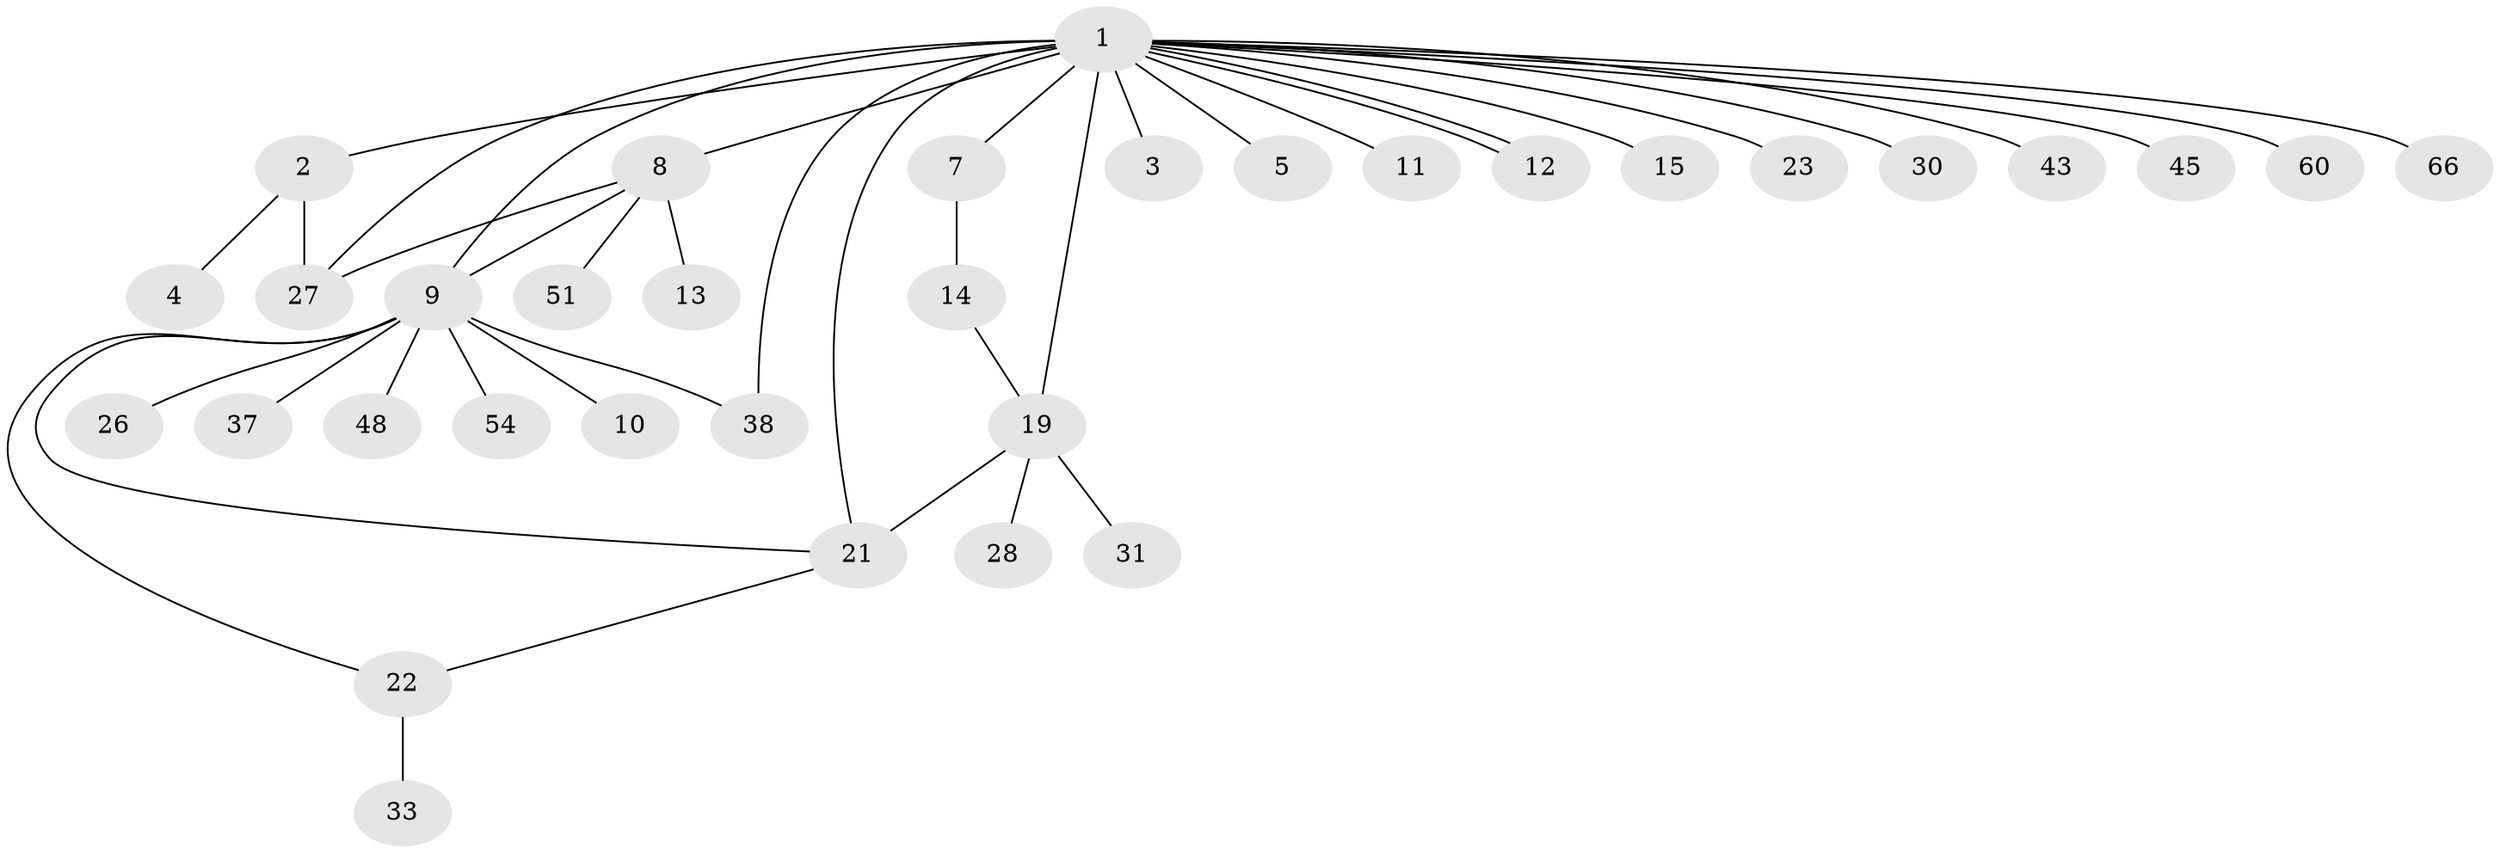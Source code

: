 // original degree distribution, {25: 0.015151515151515152, 3: 0.06060606060606061, 1: 0.5606060606060606, 2: 0.21212121212121213, 5: 0.045454545454545456, 9: 0.030303030303030304, 6: 0.015151515151515152, 7: 0.015151515151515152, 4: 0.045454545454545456}
// Generated by graph-tools (version 1.1) at 2025/18/03/04/25 18:18:05]
// undirected, 33 vertices, 41 edges
graph export_dot {
graph [start="1"]
  node [color=gray90,style=filled];
  1 [super="+6"];
  2;
  3;
  4;
  5;
  7 [super="+32+29+55"];
  8 [super="+16+24"];
  9 [super="+17"];
  10;
  11;
  12;
  13;
  14 [super="+35"];
  15;
  19 [super="+36+50+47"];
  21 [super="+62+64+42+40+46+25"];
  22 [super="+59"];
  23;
  26;
  27 [super="+34"];
  28;
  30;
  31;
  33;
  37;
  38 [super="+53"];
  43;
  45;
  48;
  51;
  54;
  60;
  66;
  1 -- 2;
  1 -- 3;
  1 -- 5;
  1 -- 7;
  1 -- 8 [weight=2];
  1 -- 9;
  1 -- 11;
  1 -- 12;
  1 -- 12;
  1 -- 19 [weight=2];
  1 -- 21 [weight=2];
  1 -- 23;
  1 -- 30;
  1 -- 38;
  1 -- 43;
  1 -- 45;
  1 -- 60;
  1 -- 66;
  1 -- 27 [weight=2];
  1 -- 15;
  2 -- 4;
  2 -- 27;
  7 -- 14;
  8 -- 13;
  8 -- 51;
  8 -- 27;
  8 -- 9;
  9 -- 10;
  9 -- 22;
  9 -- 26;
  9 -- 37;
  9 -- 48;
  9 -- 54;
  9 -- 21;
  9 -- 38;
  14 -- 19;
  19 -- 28;
  19 -- 31;
  19 -- 21;
  21 -- 22;
  22 -- 33;
}
